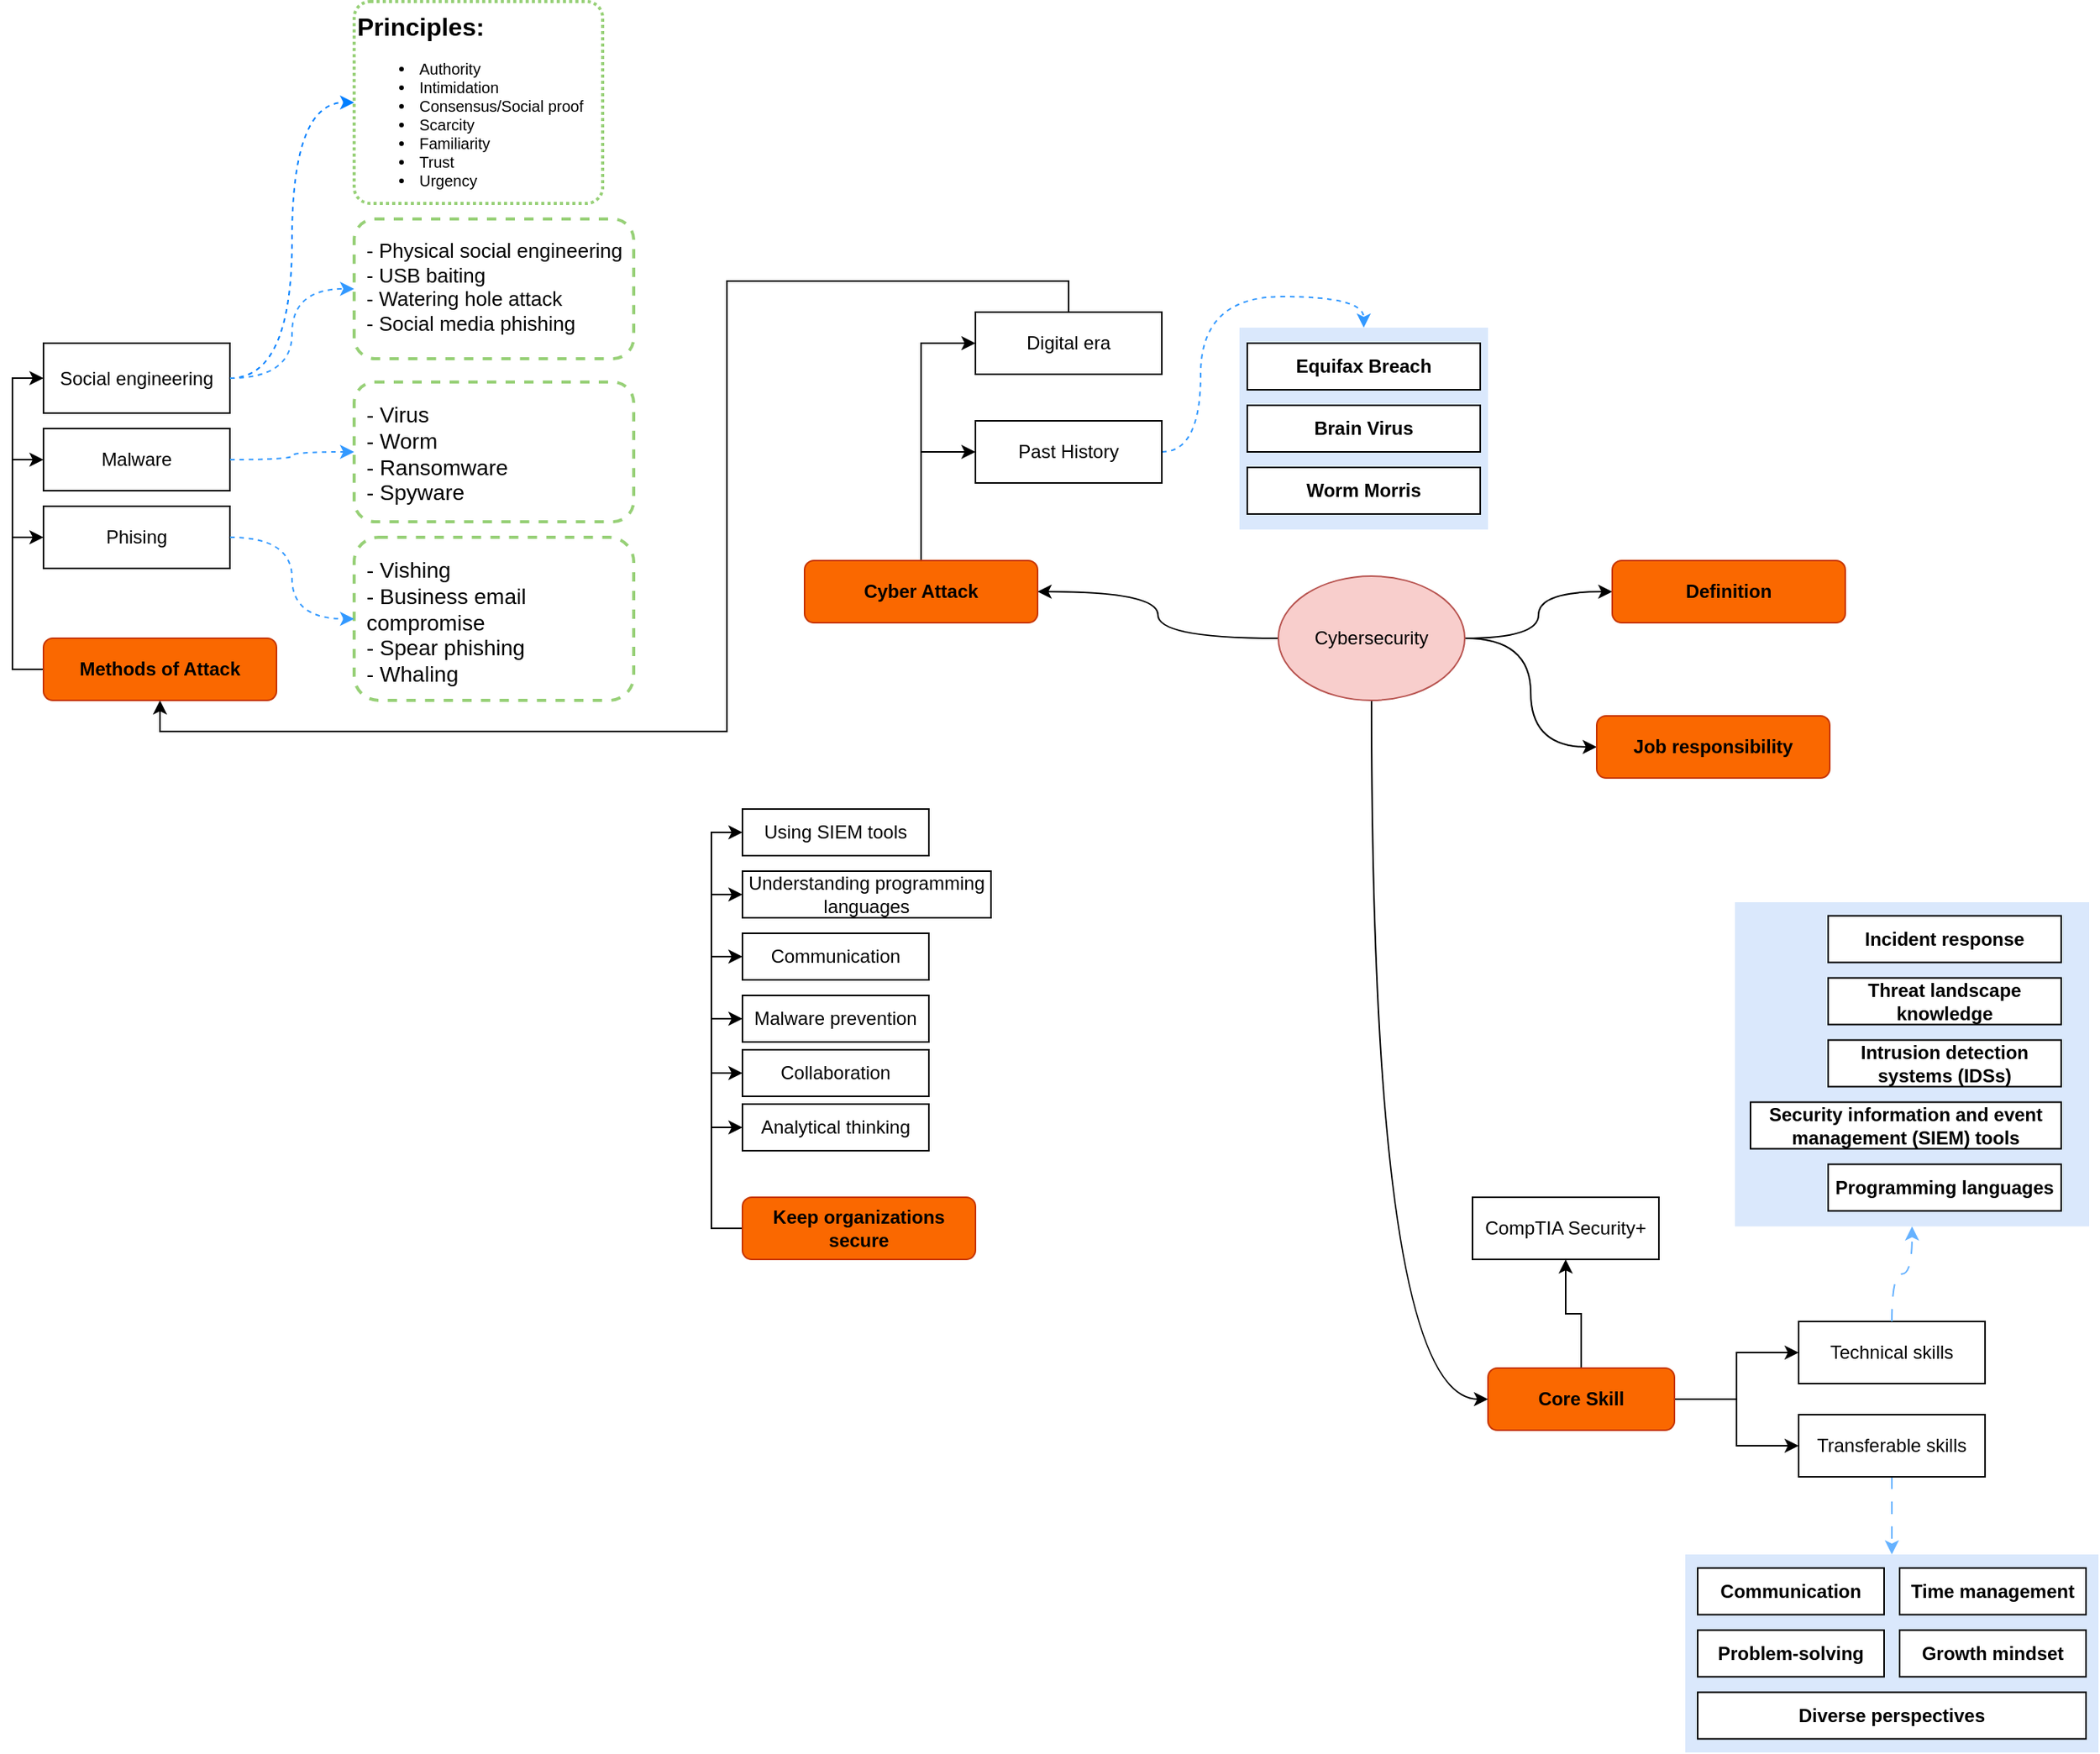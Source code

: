 <mxfile version="24.4.10" type="github">
  <diagram name="Page-1" id="br9i2XQCMFadmgih-ce4">
    <mxGraphModel dx="3183" dy="2338" grid="1" gridSize="10" guides="1" tooltips="1" connect="1" arrows="1" fold="1" page="1" pageScale="1" pageWidth="850" pageHeight="1100" math="0" shadow="0">
      <root>
        <mxCell id="0" />
        <mxCell id="1" parent="0" />
        <mxCell id="264VTFjCGmdhycWwTqiz-26" value="" style="group" parent="1" vertex="1" connectable="0">
          <mxGeometry x="609" y="540" width="226" height="200" as="geometry" />
        </mxCell>
        <mxCell id="264VTFjCGmdhycWwTqiz-27" value="" style="group" parent="264VTFjCGmdhycWwTqiz-26" vertex="1" connectable="0">
          <mxGeometry y="-10" width="228" height="208.75" as="geometry" />
        </mxCell>
        <mxCell id="264VTFjCGmdhycWwTqiz-25" value="" style="rounded=0;whiteSpace=wrap;html=1;fillColor=#dae8fc;strokeColor=none;" parent="264VTFjCGmdhycWwTqiz-27" vertex="1">
          <mxGeometry width="228" height="208.75" as="geometry" />
        </mxCell>
        <mxCell id="264VTFjCGmdhycWwTqiz-19" value="&lt;span&gt;&lt;strong&gt;&lt;span&gt;Programming languages&lt;/span&gt;&lt;/strong&gt;&lt;/span&gt;" style="whiteSpace=wrap;html=1;rounded=0;" parent="264VTFjCGmdhycWwTqiz-27" vertex="1">
          <mxGeometry x="60" y="168.75" width="150" height="30" as="geometry" />
        </mxCell>
        <mxCell id="264VTFjCGmdhycWwTqiz-20" value="&lt;span&gt;&lt;strong&gt;&lt;span&gt;Security information and event management (SIEM) tools&lt;/span&gt;&lt;/strong&gt;&lt;/span&gt;" style="whiteSpace=wrap;html=1;rounded=0;" parent="264VTFjCGmdhycWwTqiz-27" vertex="1">
          <mxGeometry x="10" y="128.75" width="200" height="30" as="geometry" />
        </mxCell>
        <mxCell id="264VTFjCGmdhycWwTqiz-21" value="&lt;span&gt;&lt;strong&gt;&lt;span&gt;Intrusion detection systems (IDSs)&lt;/span&gt;&lt;/strong&gt;&lt;/span&gt;" style="whiteSpace=wrap;html=1;rounded=0;" parent="264VTFjCGmdhycWwTqiz-27" vertex="1">
          <mxGeometry x="60" y="88.75" width="150" height="30" as="geometry" />
        </mxCell>
        <mxCell id="264VTFjCGmdhycWwTqiz-22" value="&lt;span&gt;&lt;strong&gt;&lt;span&gt;Threat landscape knowledge&lt;/span&gt;&lt;/strong&gt;&lt;/span&gt;" style="whiteSpace=wrap;html=1;rounded=0;" parent="264VTFjCGmdhycWwTqiz-27" vertex="1">
          <mxGeometry x="60" y="48.75" width="150" height="30" as="geometry" />
        </mxCell>
        <mxCell id="264VTFjCGmdhycWwTqiz-23" value="&lt;span&gt;&lt;strong&gt;&lt;span&gt;Incident response&lt;/span&gt;&lt;/strong&gt;&lt;/span&gt;" style="whiteSpace=wrap;html=1;rounded=0;" parent="264VTFjCGmdhycWwTqiz-27" vertex="1">
          <mxGeometry x="60" y="8.75" width="150" height="30" as="geometry" />
        </mxCell>
        <mxCell id="264VTFjCGmdhycWwTqiz-4" value="" style="edgeStyle=orthogonalEdgeStyle;rounded=0;orthogonalLoop=1;jettySize=auto;html=1;" parent="1" source="264VTFjCGmdhycWwTqiz-1" target="264VTFjCGmdhycWwTqiz-3" edge="1">
          <mxGeometry relative="1" as="geometry" />
        </mxCell>
        <mxCell id="264VTFjCGmdhycWwTqiz-18" style="edgeStyle=orthogonalEdgeStyle;rounded=0;orthogonalLoop=1;jettySize=auto;html=1;entryX=0;entryY=0.5;entryDx=0;entryDy=0;" parent="1" source="264VTFjCGmdhycWwTqiz-1" target="264VTFjCGmdhycWwTqiz-17" edge="1">
          <mxGeometry relative="1" as="geometry" />
        </mxCell>
        <mxCell id="264VTFjCGmdhycWwTqiz-29" style="edgeStyle=orthogonalEdgeStyle;rounded=0;orthogonalLoop=1;jettySize=auto;html=1;entryX=0.5;entryY=1;entryDx=0;entryDy=0;" parent="1" source="264VTFjCGmdhycWwTqiz-1" target="264VTFjCGmdhycWwTqiz-28" edge="1">
          <mxGeometry relative="1" as="geometry" />
        </mxCell>
        <mxCell id="264VTFjCGmdhycWwTqiz-1" value="Core Skill" style="rounded=1;whiteSpace=wrap;html=1;fontStyle=1;fillColor=#fa6800;fontColor=#000000;strokeColor=#C73500;" parent="1" vertex="1">
          <mxGeometry x="450" y="830" width="120" height="40" as="geometry" />
        </mxCell>
        <mxCell id="264VTFjCGmdhycWwTqiz-14" style="edgeStyle=orthogonalEdgeStyle;rounded=0;orthogonalLoop=1;jettySize=auto;html=1;entryX=0.5;entryY=0;entryDx=0;entryDy=0;curved=1;strokeColor=#66B2FF;dashed=1;dashPattern=8 8;" parent="1" source="264VTFjCGmdhycWwTqiz-3" target="264VTFjCGmdhycWwTqiz-11" edge="1">
          <mxGeometry relative="1" as="geometry" />
        </mxCell>
        <mxCell id="264VTFjCGmdhycWwTqiz-3" value="Transferable skills" style="rounded=0;whiteSpace=wrap;html=1;" parent="1" vertex="1">
          <mxGeometry x="650" y="860" width="120" height="40" as="geometry" />
        </mxCell>
        <mxCell id="264VTFjCGmdhycWwTqiz-15" value="" style="group" parent="1" vertex="1" connectable="0">
          <mxGeometry x="577" y="950" width="266" height="127.5" as="geometry" />
        </mxCell>
        <mxCell id="264VTFjCGmdhycWwTqiz-11" value="" style="rounded=0;whiteSpace=wrap;html=1;fillColor=#dae8fc;strokeColor=none;" parent="264VTFjCGmdhycWwTqiz-15" vertex="1">
          <mxGeometry width="266" height="127.5" as="geometry" />
        </mxCell>
        <mxCell id="264VTFjCGmdhycWwTqiz-12" value="" style="group" parent="264VTFjCGmdhycWwTqiz-15" vertex="1" connectable="0">
          <mxGeometry x="8" y="8.75" width="250" height="110" as="geometry" />
        </mxCell>
        <mxCell id="264VTFjCGmdhycWwTqiz-5" value="&lt;span&gt;&lt;strong&gt;&lt;span&gt;Communication&lt;/span&gt;&lt;/strong&gt;&lt;/span&gt;" style="whiteSpace=wrap;html=1;rounded=0;" parent="264VTFjCGmdhycWwTqiz-12" vertex="1">
          <mxGeometry width="120" height="30" as="geometry" />
        </mxCell>
        <mxCell id="264VTFjCGmdhycWwTqiz-7" value="&lt;span&gt;&lt;strong&gt;&lt;span&gt;Problem-solving&lt;/span&gt;&lt;/strong&gt;&lt;/span&gt;" style="whiteSpace=wrap;html=1;rounded=0;" parent="264VTFjCGmdhycWwTqiz-12" vertex="1">
          <mxGeometry y="40" width="120" height="30" as="geometry" />
        </mxCell>
        <mxCell id="264VTFjCGmdhycWwTqiz-8" value="&lt;span&gt;&lt;strong&gt;&lt;span&gt;Time management&lt;/span&gt;&lt;/strong&gt;&lt;/span&gt;" style="whiteSpace=wrap;html=1;rounded=0;" parent="264VTFjCGmdhycWwTqiz-12" vertex="1">
          <mxGeometry x="130" width="120" height="30" as="geometry" />
        </mxCell>
        <mxCell id="264VTFjCGmdhycWwTqiz-9" value="&lt;span&gt;&lt;strong&gt;&lt;span&gt;Growth mindset&lt;/span&gt;&lt;/strong&gt;&lt;/span&gt;" style="whiteSpace=wrap;html=1;rounded=0;" parent="264VTFjCGmdhycWwTqiz-12" vertex="1">
          <mxGeometry x="130" y="40" width="120" height="30" as="geometry" />
        </mxCell>
        <mxCell id="264VTFjCGmdhycWwTqiz-10" value="&lt;span&gt;&lt;strong&gt;&lt;span&gt;Diverse perspectives&lt;/span&gt;&lt;/strong&gt;&lt;/span&gt;" style="whiteSpace=wrap;html=1;rounded=0;" parent="264VTFjCGmdhycWwTqiz-12" vertex="1">
          <mxGeometry y="80" width="250" height="30" as="geometry" />
        </mxCell>
        <mxCell id="264VTFjCGmdhycWwTqiz-17" value="Technical skills" style="rounded=0;whiteSpace=wrap;html=1;" parent="1" vertex="1">
          <mxGeometry x="650" y="800" width="120" height="40" as="geometry" />
        </mxCell>
        <mxCell id="264VTFjCGmdhycWwTqiz-24" style="edgeStyle=orthogonalEdgeStyle;rounded=0;orthogonalLoop=1;jettySize=auto;html=1;entryX=0.5;entryY=1;entryDx=0;entryDy=0;curved=1;strokeColor=#66B2FF;dashed=1;dashPattern=8 8;exitX=0.5;exitY=0;exitDx=0;exitDy=0;" parent="1" source="264VTFjCGmdhycWwTqiz-17" target="264VTFjCGmdhycWwTqiz-25" edge="1">
          <mxGeometry relative="1" as="geometry">
            <mxPoint x="720" y="910" as="sourcePoint" />
            <mxPoint x="720" y="960" as="targetPoint" />
          </mxGeometry>
        </mxCell>
        <mxCell id="264VTFjCGmdhycWwTqiz-28" value="CompTIA Security+" style="rounded=0;whiteSpace=wrap;html=1;" parent="1" vertex="1">
          <mxGeometry x="440" y="720" width="120" height="40" as="geometry" />
        </mxCell>
        <mxCell id="264VTFjCGmdhycWwTqiz-34" value="" style="edgeStyle=orthogonalEdgeStyle;rounded=0;orthogonalLoop=1;jettySize=auto;html=1;entryX=0;entryY=0.5;entryDx=0;entryDy=0;exitX=0;exitY=0.5;exitDx=0;exitDy=0;" parent="1" source="264VTFjCGmdhycWwTqiz-31" target="264VTFjCGmdhycWwTqiz-35" edge="1">
          <mxGeometry relative="1" as="geometry">
            <mxPoint x="-50" y="660" as="targetPoint" />
          </mxGeometry>
        </mxCell>
        <mxCell id="264VTFjCGmdhycWwTqiz-47" style="edgeStyle=orthogonalEdgeStyle;rounded=0;orthogonalLoop=1;jettySize=auto;html=1;exitX=0;exitY=0.5;exitDx=0;exitDy=0;entryX=0;entryY=0.5;entryDx=0;entryDy=0;" parent="1" source="264VTFjCGmdhycWwTqiz-31" target="264VTFjCGmdhycWwTqiz-36" edge="1">
          <mxGeometry relative="1" as="geometry" />
        </mxCell>
        <mxCell id="264VTFjCGmdhycWwTqiz-48" style="edgeStyle=orthogonalEdgeStyle;rounded=0;orthogonalLoop=1;jettySize=auto;html=1;exitX=0;exitY=0.5;exitDx=0;exitDy=0;entryX=0;entryY=0.5;entryDx=0;entryDy=0;" parent="1" source="264VTFjCGmdhycWwTqiz-31" target="264VTFjCGmdhycWwTqiz-38" edge="1">
          <mxGeometry relative="1" as="geometry" />
        </mxCell>
        <mxCell id="264VTFjCGmdhycWwTqiz-49" style="edgeStyle=orthogonalEdgeStyle;rounded=0;orthogonalLoop=1;jettySize=auto;html=1;exitX=0;exitY=0.5;exitDx=0;exitDy=0;entryX=0;entryY=0.5;entryDx=0;entryDy=0;" parent="1" source="264VTFjCGmdhycWwTqiz-31" target="264VTFjCGmdhycWwTqiz-40" edge="1">
          <mxGeometry relative="1" as="geometry" />
        </mxCell>
        <mxCell id="264VTFjCGmdhycWwTqiz-50" style="edgeStyle=orthogonalEdgeStyle;rounded=0;orthogonalLoop=1;jettySize=auto;html=1;exitX=0;exitY=0.5;exitDx=0;exitDy=0;entryX=0;entryY=0.5;entryDx=0;entryDy=0;" parent="1" source="264VTFjCGmdhycWwTqiz-31" target="264VTFjCGmdhycWwTqiz-43" edge="1">
          <mxGeometry relative="1" as="geometry" />
        </mxCell>
        <mxCell id="264VTFjCGmdhycWwTqiz-51" style="edgeStyle=orthogonalEdgeStyle;rounded=0;orthogonalLoop=1;jettySize=auto;html=1;exitX=0;exitY=0.5;exitDx=0;exitDy=0;entryX=0;entryY=0.5;entryDx=0;entryDy=0;" parent="1" source="264VTFjCGmdhycWwTqiz-31" target="264VTFjCGmdhycWwTqiz-45" edge="1">
          <mxGeometry relative="1" as="geometry" />
        </mxCell>
        <mxCell id="264VTFjCGmdhycWwTqiz-31" value="Keep organizations secure" style="rounded=1;whiteSpace=wrap;html=1;fontStyle=1;fillColor=#fa6800;fontColor=#000000;strokeColor=#C73500;" parent="1" vertex="1">
          <mxGeometry x="-30" y="720" width="150" height="40" as="geometry" />
        </mxCell>
        <mxCell id="264VTFjCGmdhycWwTqiz-35" value="&lt;h6 style=&quot;font-size: 9px;&quot;&gt;&lt;font style=&quot;font-size: 12px;&quot;&gt;&lt;span style=&quot;font-weight: normal;&quot;&gt;Analytical thinking&lt;/span&gt;&lt;/font&gt;&lt;/h6&gt;" style="rounded=0;whiteSpace=wrap;html=1;fontStyle=1" parent="1" vertex="1">
          <mxGeometry x="-30" y="660" width="120" height="30" as="geometry" />
        </mxCell>
        <mxCell id="264VTFjCGmdhycWwTqiz-36" value="Collaboration" style="rounded=0;whiteSpace=wrap;html=1;" parent="1" vertex="1">
          <mxGeometry x="-30" y="625" width="120" height="30" as="geometry" />
        </mxCell>
        <mxCell id="264VTFjCGmdhycWwTqiz-38" value="Malware prevention" style="rounded=0;whiteSpace=wrap;html=1;" parent="1" vertex="1">
          <mxGeometry x="-30" y="590" width="120" height="30" as="geometry" />
        </mxCell>
        <mxCell id="264VTFjCGmdhycWwTqiz-40" value="Communication" style="rounded=0;whiteSpace=wrap;html=1;" parent="1" vertex="1">
          <mxGeometry x="-30" y="550" width="120" height="30" as="geometry" />
        </mxCell>
        <mxCell id="264VTFjCGmdhycWwTqiz-43" value="Understanding programming languages" style="rounded=0;whiteSpace=wrap;html=1;" parent="1" vertex="1">
          <mxGeometry x="-30" y="510" width="160" height="30" as="geometry" />
        </mxCell>
        <mxCell id="264VTFjCGmdhycWwTqiz-45" value="Using SIEM tools" style="rounded=0;whiteSpace=wrap;html=1;" parent="1" vertex="1">
          <mxGeometry x="-30" y="470" width="120" height="30" as="geometry" />
        </mxCell>
        <mxCell id="264VTFjCGmdhycWwTqiz-55" style="edgeStyle=orthogonalEdgeStyle;rounded=0;orthogonalLoop=1;jettySize=auto;html=1;entryX=0;entryY=0.5;entryDx=0;entryDy=0;curved=1;" parent="1" source="264VTFjCGmdhycWwTqiz-52" target="264VTFjCGmdhycWwTqiz-53" edge="1">
          <mxGeometry relative="1" as="geometry" />
        </mxCell>
        <mxCell id="264VTFjCGmdhycWwTqiz-56" style="edgeStyle=orthogonalEdgeStyle;rounded=0;orthogonalLoop=1;jettySize=auto;html=1;entryX=0;entryY=0.5;entryDx=0;entryDy=0;curved=1;" parent="1" source="264VTFjCGmdhycWwTqiz-52" target="264VTFjCGmdhycWwTqiz-54" edge="1">
          <mxGeometry relative="1" as="geometry" />
        </mxCell>
        <mxCell id="264VTFjCGmdhycWwTqiz-57" style="edgeStyle=orthogonalEdgeStyle;rounded=0;orthogonalLoop=1;jettySize=auto;html=1;entryX=0;entryY=0.5;entryDx=0;entryDy=0;curved=1;exitX=0.5;exitY=1;exitDx=0;exitDy=0;" parent="1" source="264VTFjCGmdhycWwTqiz-52" target="264VTFjCGmdhycWwTqiz-1" edge="1">
          <mxGeometry relative="1" as="geometry" />
        </mxCell>
        <mxCell id="J2ZZ7itkFwCHRIRfqg_c-2" style="edgeStyle=orthogonalEdgeStyle;rounded=0;orthogonalLoop=1;jettySize=auto;html=1;entryX=1;entryY=0.5;entryDx=0;entryDy=0;curved=1;" parent="1" source="264VTFjCGmdhycWwTqiz-52" target="J2ZZ7itkFwCHRIRfqg_c-1" edge="1">
          <mxGeometry relative="1" as="geometry" />
        </mxCell>
        <mxCell id="264VTFjCGmdhycWwTqiz-52" value="Cybersecurity" style="ellipse;whiteSpace=wrap;html=1;fillColor=#f8cecc;strokeColor=#b85450;" parent="1" vertex="1">
          <mxGeometry x="315" y="320" width="120" height="80" as="geometry" />
        </mxCell>
        <mxCell id="264VTFjCGmdhycWwTqiz-53" value="Definition" style="rounded=1;whiteSpace=wrap;html=1;fontStyle=1;fillColor=#fa6800;fontColor=#000000;strokeColor=#C73500;" parent="1" vertex="1">
          <mxGeometry x="530" y="310" width="150" height="40" as="geometry" />
        </mxCell>
        <mxCell id="264VTFjCGmdhycWwTqiz-54" value="Job responsibility" style="rounded=1;whiteSpace=wrap;html=1;fontStyle=1;fillColor=#fa6800;fontColor=#000000;strokeColor=#C73500;" parent="1" vertex="1">
          <mxGeometry x="520" y="410" width="150" height="40" as="geometry" />
        </mxCell>
        <mxCell id="J2ZZ7itkFwCHRIRfqg_c-4" style="edgeStyle=orthogonalEdgeStyle;rounded=0;orthogonalLoop=1;jettySize=auto;html=1;entryX=0;entryY=0.5;entryDx=0;entryDy=0;" parent="1" source="J2ZZ7itkFwCHRIRfqg_c-1" target="J2ZZ7itkFwCHRIRfqg_c-3" edge="1">
          <mxGeometry relative="1" as="geometry" />
        </mxCell>
        <mxCell id="J2ZZ7itkFwCHRIRfqg_c-6" style="edgeStyle=orthogonalEdgeStyle;rounded=0;orthogonalLoop=1;jettySize=auto;html=1;exitX=0.5;exitY=0;exitDx=0;exitDy=0;entryX=0;entryY=0.5;entryDx=0;entryDy=0;" parent="1" source="J2ZZ7itkFwCHRIRfqg_c-1" target="J2ZZ7itkFwCHRIRfqg_c-5" edge="1">
          <mxGeometry relative="1" as="geometry" />
        </mxCell>
        <mxCell id="J2ZZ7itkFwCHRIRfqg_c-1" value="Cyber Attack" style="rounded=1;whiteSpace=wrap;html=1;fontStyle=1;fillColor=#fa6800;fontColor=#000000;strokeColor=#C73500;" parent="1" vertex="1">
          <mxGeometry x="10" y="310" width="150" height="40" as="geometry" />
        </mxCell>
        <mxCell id="J2ZZ7itkFwCHRIRfqg_c-18" style="edgeStyle=orthogonalEdgeStyle;rounded=0;orthogonalLoop=1;jettySize=auto;html=1;entryX=0.5;entryY=0;entryDx=0;entryDy=0;curved=1;dashed=1;strokeColor=#3399FF;" parent="1" source="J2ZZ7itkFwCHRIRfqg_c-3" target="J2ZZ7itkFwCHRIRfqg_c-16" edge="1">
          <mxGeometry relative="1" as="geometry" />
        </mxCell>
        <mxCell id="J2ZZ7itkFwCHRIRfqg_c-3" value="Past History" style="rounded=0;whiteSpace=wrap;html=1;" parent="1" vertex="1">
          <mxGeometry x="120" y="220" width="120" height="40" as="geometry" />
        </mxCell>
        <mxCell id="aWFrK_bEZAdx8_nkd82R-18" style="edgeStyle=orthogonalEdgeStyle;rounded=0;orthogonalLoop=1;jettySize=auto;html=1;entryX=0.5;entryY=1;entryDx=0;entryDy=0;exitX=0.5;exitY=0;exitDx=0;exitDy=0;" edge="1" parent="1" source="J2ZZ7itkFwCHRIRfqg_c-5" target="aWFrK_bEZAdx8_nkd82R-1">
          <mxGeometry relative="1" as="geometry">
            <Array as="points">
              <mxPoint x="180" y="130" />
              <mxPoint x="-40" y="130" />
              <mxPoint x="-40" y="420" />
              <mxPoint x="-405" y="420" />
            </Array>
          </mxGeometry>
        </mxCell>
        <mxCell id="J2ZZ7itkFwCHRIRfqg_c-5" value="Digital era" style="rounded=0;whiteSpace=wrap;html=1;" parent="1" vertex="1">
          <mxGeometry x="120" y="150" width="120" height="40" as="geometry" />
        </mxCell>
        <mxCell id="J2ZZ7itkFwCHRIRfqg_c-25" style="edgeStyle=orthogonalEdgeStyle;rounded=0;orthogonalLoop=1;jettySize=auto;html=1;curved=1;strokeColor=#007FFF;dashed=1;entryX=0;entryY=0.5;entryDx=0;entryDy=0;exitX=1;exitY=0.5;exitDx=0;exitDy=0;" parent="1" source="aWFrK_bEZAdx8_nkd82R-8" target="J2ZZ7itkFwCHRIRfqg_c-24" edge="1">
          <mxGeometry relative="1" as="geometry">
            <mxPoint x="445" y="95.053" as="sourcePoint" />
          </mxGeometry>
        </mxCell>
        <mxCell id="J2ZZ7itkFwCHRIRfqg_c-24" value="&lt;p style=&quot;margin-top: 0px;&quot;&gt;&lt;font style=&quot;font-size: 16px;&quot;&gt;&lt;b&gt;Principles:&lt;/b&gt;&lt;/font&gt;&lt;/p&gt;&lt;ul style=&quot;font-size: 10px;&quot;&gt;&lt;li&gt;&lt;span&gt;&lt;span&gt;Authority&lt;/span&gt;&lt;/span&gt;&lt;/li&gt;&lt;li&gt;&lt;span&gt;&lt;span&gt;Intimidation&lt;/span&gt;&lt;/span&gt;&lt;/li&gt;&lt;li&gt;&lt;span&gt;&lt;span&gt;Consensus/Social proof&lt;/span&gt;&lt;/span&gt;&lt;/li&gt;&lt;li&gt;&lt;span&gt;&lt;span&gt;Scarcity&lt;/span&gt;&lt;/span&gt;&lt;/li&gt;&lt;li&gt;&lt;span&gt;&lt;span&gt;Familiarity&lt;/span&gt;&lt;/span&gt;&lt;/li&gt;&lt;li&gt;&lt;span&gt;&lt;span&gt;Trust&lt;/span&gt;&lt;/span&gt;&lt;/li&gt;&lt;li&gt;&lt;span&gt;&lt;span&gt;Urgency&lt;/span&gt;&lt;/span&gt;&lt;/li&gt;&lt;/ul&gt;" style="text;html=1;whiteSpace=wrap;overflow=hidden;rounded=1;strokeColor=#97D077;dashed=1;dashPattern=1 1;arcSize=8;strokeWidth=2;" parent="1" vertex="1">
          <mxGeometry x="-280" y="-50" width="160" height="130" as="geometry" />
        </mxCell>
        <mxCell id="aWFrK_bEZAdx8_nkd82R-3" style="edgeStyle=orthogonalEdgeStyle;rounded=0;orthogonalLoop=1;jettySize=auto;html=1;entryX=0;entryY=0.5;entryDx=0;entryDy=0;exitX=0;exitY=0.5;exitDx=0;exitDy=0;" edge="1" parent="1" source="aWFrK_bEZAdx8_nkd82R-1" target="aWFrK_bEZAdx8_nkd82R-2">
          <mxGeometry relative="1" as="geometry" />
        </mxCell>
        <mxCell id="aWFrK_bEZAdx8_nkd82R-15" style="edgeStyle=orthogonalEdgeStyle;rounded=0;orthogonalLoop=1;jettySize=auto;html=1;exitX=0;exitY=0.5;exitDx=0;exitDy=0;entryX=0;entryY=0.5;entryDx=0;entryDy=0;" edge="1" parent="1" source="aWFrK_bEZAdx8_nkd82R-1" target="aWFrK_bEZAdx8_nkd82R-4">
          <mxGeometry relative="1" as="geometry" />
        </mxCell>
        <mxCell id="aWFrK_bEZAdx8_nkd82R-16" style="edgeStyle=orthogonalEdgeStyle;rounded=0;orthogonalLoop=1;jettySize=auto;html=1;exitX=0;exitY=0.5;exitDx=0;exitDy=0;entryX=0;entryY=0.5;entryDx=0;entryDy=0;" edge="1" parent="1" source="aWFrK_bEZAdx8_nkd82R-1" target="aWFrK_bEZAdx8_nkd82R-8">
          <mxGeometry relative="1" as="geometry" />
        </mxCell>
        <mxCell id="aWFrK_bEZAdx8_nkd82R-1" value="Methods of Attack" style="rounded=1;whiteSpace=wrap;html=1;fontStyle=1;fillColor=#fa6800;fontColor=#000000;strokeColor=#C73500;" vertex="1" parent="1">
          <mxGeometry x="-480" y="360" width="150" height="40" as="geometry" />
        </mxCell>
        <mxCell id="aWFrK_bEZAdx8_nkd82R-2" value="&lt;div&gt;Phising&lt;/div&gt;" style="rounded=0;whiteSpace=wrap;html=1;" vertex="1" parent="1">
          <mxGeometry x="-480" y="275" width="120" height="40" as="geometry" />
        </mxCell>
        <mxCell id="aWFrK_bEZAdx8_nkd82R-4" value="Malware" style="rounded=0;whiteSpace=wrap;html=1;" vertex="1" parent="1">
          <mxGeometry x="-480" y="225" width="120" height="40" as="geometry" />
        </mxCell>
        <mxCell id="aWFrK_bEZAdx8_nkd82R-7" value="&lt;div style=&quot;font-size: 14px;&quot;&gt;- Virus&lt;/div&gt;&lt;div style=&quot;font-size: 14px;&quot;&gt;- Worm&lt;/div&gt;&lt;div&gt;- Ransomware&lt;/div&gt;&lt;div&gt;- Spyware&lt;br&gt;&lt;/div&gt;" style="text;html=1;whiteSpace=wrap;overflow=hidden;rounded=1;strokeColor=#97D077;dashed=1;fillColor=none;strokeWidth=2;labelPadding=12;spacingTop=0;spacing=8;fontSize=14;" vertex="1" parent="1">
          <mxGeometry x="-280" y="195" width="180" height="90" as="geometry" />
        </mxCell>
        <mxCell id="aWFrK_bEZAdx8_nkd82R-8" value="Social engineering" style="rounded=0;whiteSpace=wrap;html=1;" vertex="1" parent="1">
          <mxGeometry x="-480" y="170" width="120" height="45" as="geometry" />
        </mxCell>
        <mxCell id="aWFrK_bEZAdx8_nkd82R-10" style="edgeStyle=orthogonalEdgeStyle;rounded=0;orthogonalLoop=1;jettySize=auto;html=1;exitX=1;exitY=0.5;exitDx=0;exitDy=0;entryX=0;entryY=0.5;entryDx=0;entryDy=0;dashed=1;strokeColor=#3399FF;curved=1;" edge="1" parent="1" source="aWFrK_bEZAdx8_nkd82R-4" target="aWFrK_bEZAdx8_nkd82R-7">
          <mxGeometry relative="1" as="geometry">
            <mxPoint x="-137.75" y="169.5" as="sourcePoint" />
            <mxPoint x="-82.75" y="94.5" as="targetPoint" />
          </mxGeometry>
        </mxCell>
        <mxCell id="aWFrK_bEZAdx8_nkd82R-11" value="&lt;div style=&quot;font-size: 13px;&quot;&gt;&lt;font style=&quot;font-size: 13px;&quot;&gt;- Physical social engineering&lt;/font&gt;&lt;/div&gt;&lt;div style=&quot;font-size: 13px;&quot;&gt;&lt;font style=&quot;font-size: 13px;&quot;&gt;- USB baiting&lt;/font&gt;&lt;/div&gt;&lt;div style=&quot;font-size: 13px;&quot;&gt;&lt;font style=&quot;font-size: 13px;&quot;&gt;- Watering hole attack&lt;/font&gt;&lt;/div&gt;&lt;div style=&quot;font-size: 13px;&quot;&gt;&lt;font style=&quot;font-size: 13px;&quot;&gt;- &lt;/font&gt;Social media phishing&lt;/div&gt;" style="text;html=1;whiteSpace=wrap;overflow=hidden;rounded=1;strokeColor=#97D077;dashed=1;fillColor=none;strokeWidth=2;spacing=8;" vertex="1" parent="1">
          <mxGeometry x="-280" y="90" width="180" height="90" as="geometry" />
        </mxCell>
        <mxCell id="aWFrK_bEZAdx8_nkd82R-12" style="edgeStyle=orthogonalEdgeStyle;rounded=0;orthogonalLoop=1;jettySize=auto;html=1;exitX=1;exitY=0.5;exitDx=0;exitDy=0;entryX=0;entryY=0.5;entryDx=0;entryDy=0;dashed=1;strokeColor=#3399FF;curved=1;" edge="1" parent="1" source="aWFrK_bEZAdx8_nkd82R-8" target="aWFrK_bEZAdx8_nkd82R-11">
          <mxGeometry relative="1" as="geometry">
            <mxPoint x="-250" y="250" as="sourcePoint" />
            <mxPoint x="-180" y="250" as="targetPoint" />
          </mxGeometry>
        </mxCell>
        <mxCell id="aWFrK_bEZAdx8_nkd82R-13" value="&lt;div style=&quot;font-size: 14px;&quot;&gt;- Vishing&lt;/div&gt;&lt;div style=&quot;font-size: 14px;&quot;&gt;- Business email compromise&lt;/div&gt;&lt;div style=&quot;font-size: 14px;&quot;&gt;- Spear phishing&lt;/div&gt;&lt;div style=&quot;font-size: 14px;&quot;&gt;- Whaling&lt;br&gt;&lt;/div&gt;" style="text;html=1;whiteSpace=wrap;overflow=hidden;rounded=1;strokeColor=#97D077;dashed=1;fillColor=none;strokeWidth=2;labelPadding=12;spacingTop=0;spacing=8;fontSize=14;" vertex="1" parent="1">
          <mxGeometry x="-280" y="295" width="180" height="105" as="geometry" />
        </mxCell>
        <mxCell id="aWFrK_bEZAdx8_nkd82R-14" style="edgeStyle=orthogonalEdgeStyle;rounded=0;orthogonalLoop=1;jettySize=auto;html=1;exitX=1;exitY=0.5;exitDx=0;exitDy=0;entryX=0;entryY=0.5;entryDx=0;entryDy=0;dashed=1;strokeColor=#3399FF;curved=1;" edge="1" parent="1" source="aWFrK_bEZAdx8_nkd82R-2" target="aWFrK_bEZAdx8_nkd82R-13">
          <mxGeometry relative="1" as="geometry">
            <mxPoint x="-250" y="290" as="sourcePoint" />
            <mxPoint x="-200" y="320" as="targetPoint" />
          </mxGeometry>
        </mxCell>
        <mxCell id="J2ZZ7itkFwCHRIRfqg_c-16" value="" style="rounded=0;whiteSpace=wrap;html=1;fillColor=#dae8fc;strokeColor=none;" parent="1" vertex="1">
          <mxGeometry x="290" y="160" width="160" height="130" as="geometry" />
        </mxCell>
        <mxCell id="aWFrK_bEZAdx8_nkd82R-21" value="" style="group" vertex="1" connectable="0" parent="1">
          <mxGeometry x="295" y="170" width="150" height="110" as="geometry" />
        </mxCell>
        <mxCell id="J2ZZ7itkFwCHRIRfqg_c-7" value="&lt;strong&gt;Worm Morris&lt;br&gt;&lt;/strong&gt;" style="whiteSpace=wrap;html=1;rounded=0;" parent="aWFrK_bEZAdx8_nkd82R-21" vertex="1">
          <mxGeometry y="80" width="150" height="30" as="geometry" />
        </mxCell>
        <mxCell id="J2ZZ7itkFwCHRIRfqg_c-8" value="&lt;strong&gt;Brain Virus&lt;br&gt;&lt;/strong&gt;" style="whiteSpace=wrap;html=1;rounded=0;" parent="aWFrK_bEZAdx8_nkd82R-21" vertex="1">
          <mxGeometry y="40" width="150" height="30" as="geometry" />
        </mxCell>
        <mxCell id="aWFrK_bEZAdx8_nkd82R-20" value="&lt;strong&gt;Equifax Breach&lt;br&gt;&lt;/strong&gt;" style="whiteSpace=wrap;html=1;rounded=0;" vertex="1" parent="aWFrK_bEZAdx8_nkd82R-21">
          <mxGeometry width="150" height="30" as="geometry" />
        </mxCell>
      </root>
    </mxGraphModel>
  </diagram>
</mxfile>
